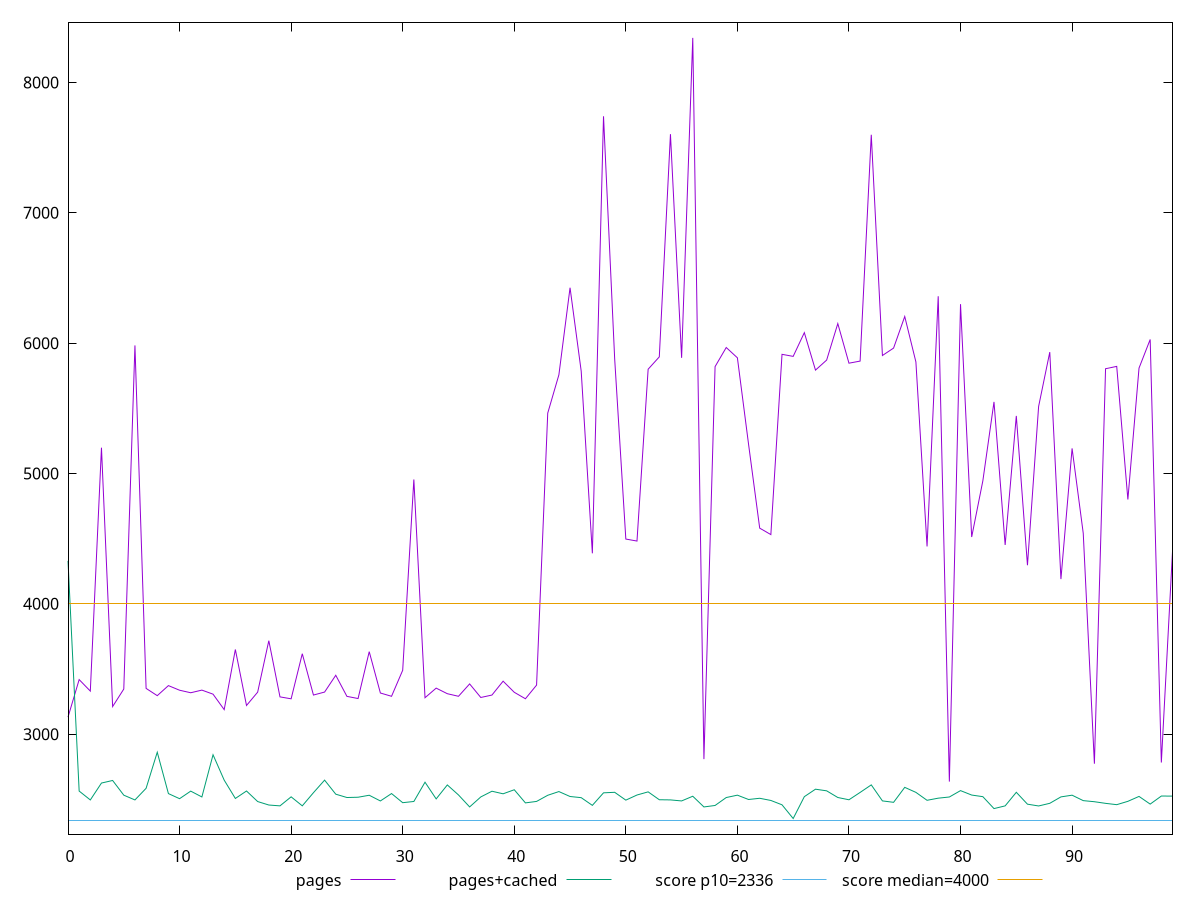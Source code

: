reset

$pages <<EOF
0 3130.751
1 3418.7245000000007
2 3330.5860000000002
3 5197.786
4 3211.86
5 3346.2160000000003
6 5982.808999999999
7 3351.2700000000004
8 3295.4379999999996
9 3372.614
10 3337.206
11 3317.7879999999996
12 3338.0935
13 3306.937999999999
14 3188.2880000000005
15 3649.5840000000003
16 3220.1820000000002
17 3322.424
18 3717.245
19 3286.1240000000007
20 3271.304
21 3617.2595
22 3300.278
23 3323.077500000001
24 3451.8375
25 3290.1040000000003
26 3273.3825000000006
27 3633.0580000000004
28 3315.8560000000007
29 3290.63
30 3490.306
31 4954.053
32 3279.595
33 3353.348
34 3310.4850000000006
35 3290.6319999999996
36 3385.566
37 3281.503999999999
38 3300.196
39 3406.5914999999995
40 3321.3645000000006
41 3271.742
42 3376.4580000000005
43 5463.255000000001
44 5757.047
45 6425.352500000001
46 5785.192499999998
47 4387.773000000001
48 7740.866499999998
49 5879.528499999999
50 4497.044000000001
51 4481.690500000001
52 5800.203000000001
53 5894.745500000001
54 7603.719000000002
55 5887.4659999999985
56 8342.033
57 2808.6949999999997
58 5820.1385
59 5966.6005000000005
60 5887.698999999999
61 5225.024
62 4580.546
63 4531.211
64 5914.3475
65 5898.6245
66 6080.633000000002
67 5793.219999999998
68 5870.184499999999
69 6150.285
70 5846.412
71 5862.419999999999
72 7598.957999999999
73 5905.278999999999
74 5962.254500000001
75 6204.551
76 5855.973499999998
77 4440.5485
78 6359.914999999999
79 2635.964
80 6299.3965
81 4512.75
82 4943.224499999999
83 5549.347499999999
84 4451.561
85 5441.6615
86 4295.9855
87 5514.117999999999
88 5931.3285000000005
89 4189.954
90 5192.507
91 4541.0515000000005
92 2773.184
93 5803.933499999999
94 5821.927
95 4800.468499999999
96 5808.7815
97 6028.380500000001
98 2782.5210000000006
99 4401.0265
EOF

$pagesCached <<EOF
0 4329.7725
1 2563.53
2 2495.3055000000004
3 2625.0225
4 2644.7474999999995
5 2531.9849999999997
6 2495.415
7 2584.6799999999994
8 2861.4300000000003
9 2544.1125
10 2505.0299999999997
11 2563.0215
12 2518.2825000000003
13 2841.9900000000002
14 2647.3325000000004
15 2506.7475000000004
16 2564.0284999999994
17 2483.0250000000005
18 2456.3925
19 2449.9275000000007
20 2519.1825
21 2450.13
22 2550.9674999999997
23 2647.3995000000004
24 2539.62
25 2514.015000000001
26 2516.1675000000005
27 2531.4225000000006
28 2487.5849999999996
29 2544.4275
30 2474.3099999999995
31 2483.647500000001
32 2631.4529999999995
33 2503.3275
34 2610.4875
35 2533.7625000000003
36 2441.7825
37 2518.4699999999993
38 2562.2699999999995
39 2542.531000000001
40 2573.5125000000007
41 2472.7349999999997
42 2484.0674999999997
43 2531.1375000000007
44 2559.6450000000004
45 2521.8225
46 2512.8900000000003
47 2453.8125
48 2549.9475
49 2553.9525000000003
50 2493.9449999999997
51 2533.1775
52 2557.3804999999998
53 2496.9525000000003
54 2495.6715
55 2487.7349999999997
56 2523.8295000000007
57 2441.67
58 2452.9575000000004
59 2513.7975
60 2532.0600000000004
61 2498.8499999999995
62 2508.18
63 2491.4385
64 2458.035
65 2352.8495000000003
66 2520.5250000000005
67 2577.8615
68 2565.285
69 2514.1275
70 2496.6675000000005
71 2553.0599999999995
72 2610.9450000000006
73 2488.0650000000005
74 2477.1000000000004
75 2591.9775
76 2553.5099999999998
77 2492.6775
78 2508.9825
79 2518.0199999999995
80 2566.9425
81 2532.9075000000003
82 2520.5099999999998
83 2429.0625
84 2449.8374999999996
85 2554.0575000000003
86 2462.9355000000005
87 2449.17
88 2469.537
89 2518.7850000000008
90 2531.9175000000005
91 2490.106500000001
92 2481.735
93 2469.255
94 2459.0475000000006
95 2484.7125000000005
96 2522.4224999999997
97 2463.4875
98 2525.2425000000003
99 2524.9464999999996
EOF

set key outside below
set xrange [0:99]
set yrange [2233.0658300000005:8461.81667]
set trange [2233.0658300000005:8461.81667]
set terminal svg size 640, 520 enhanced background rgb 'white'
set output "report_00011_2021-02-09T10:53:21.242Z/first-meaningful-paint/comparison/line/0_vs_1.svg"

plot $pages title "pages" with line, \
     $pagesCached title "pages+cached" with line, \
     2336 title "score p10=2336", \
     4000 title "score median=4000"

reset

